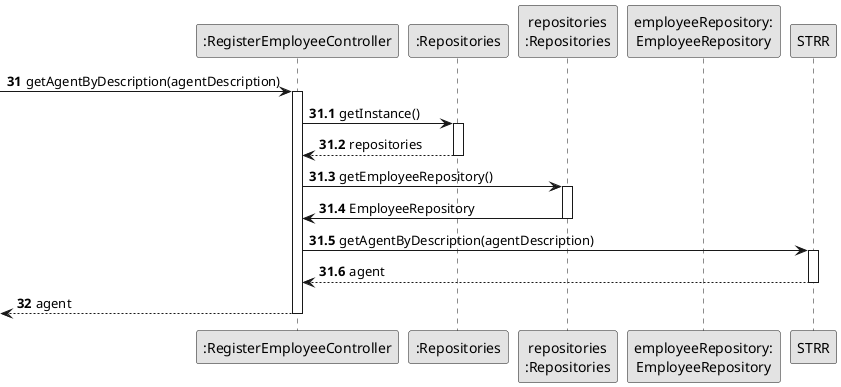 @startuml
skinparam monochrome true
skinparam packageStyle rectangle
skinparam shadowing false

autonumber 31

'hide footbox
participant ":RegisterEmployeeController" as CTRL
participant ":Repositories" as RepositorySingleton
participant "repositories\n:Repositories" as PLAT
participant "employeeRepository:\nEmployeeRepository" as AGTR


     -> CTRL: getAgentByDescription(agentDescription)

    activate CTRL

    autonumber 31.1
            CTRL -> RepositorySingleton : getInstance()
                                activate RepositorySingleton

                                    RepositorySingleton --> CTRL: repositories
                                deactivate RepositorySingleton

                                CTRL -> PLAT : getEmployeeRepository()
                                activate PLAT

                                    PLAT -> CTRL : EmployeeRepository
                                deactivate PLAT

                                CTRL -> STRR : getAgentByDescription(agentDescription)
                                activate STRR

                                    STRR --> CTRL : agent
                                deactivate STRR



    autonumber 32

    <-- CTRL  : agent

    deactivate CTRL


@enduml
